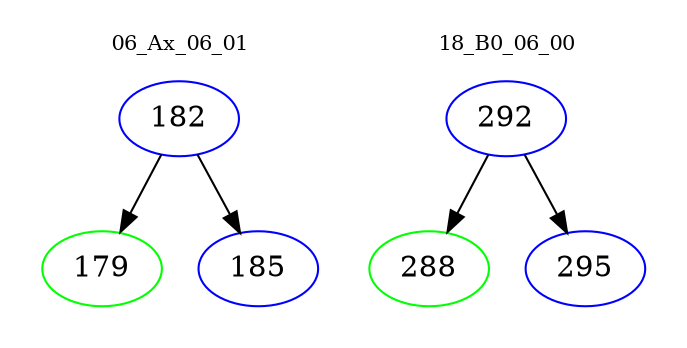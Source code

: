digraph{
subgraph cluster_0 {
color = white
label = "06_Ax_06_01";
fontsize=10;
T0_182 [label="182", color="blue"]
T0_182 -> T0_179 [color="black"]
T0_179 [label="179", color="green"]
T0_182 -> T0_185 [color="black"]
T0_185 [label="185", color="blue"]
}
subgraph cluster_1 {
color = white
label = "18_B0_06_00";
fontsize=10;
T1_292 [label="292", color="blue"]
T1_292 -> T1_288 [color="black"]
T1_288 [label="288", color="green"]
T1_292 -> T1_295 [color="black"]
T1_295 [label="295", color="blue"]
}
}
